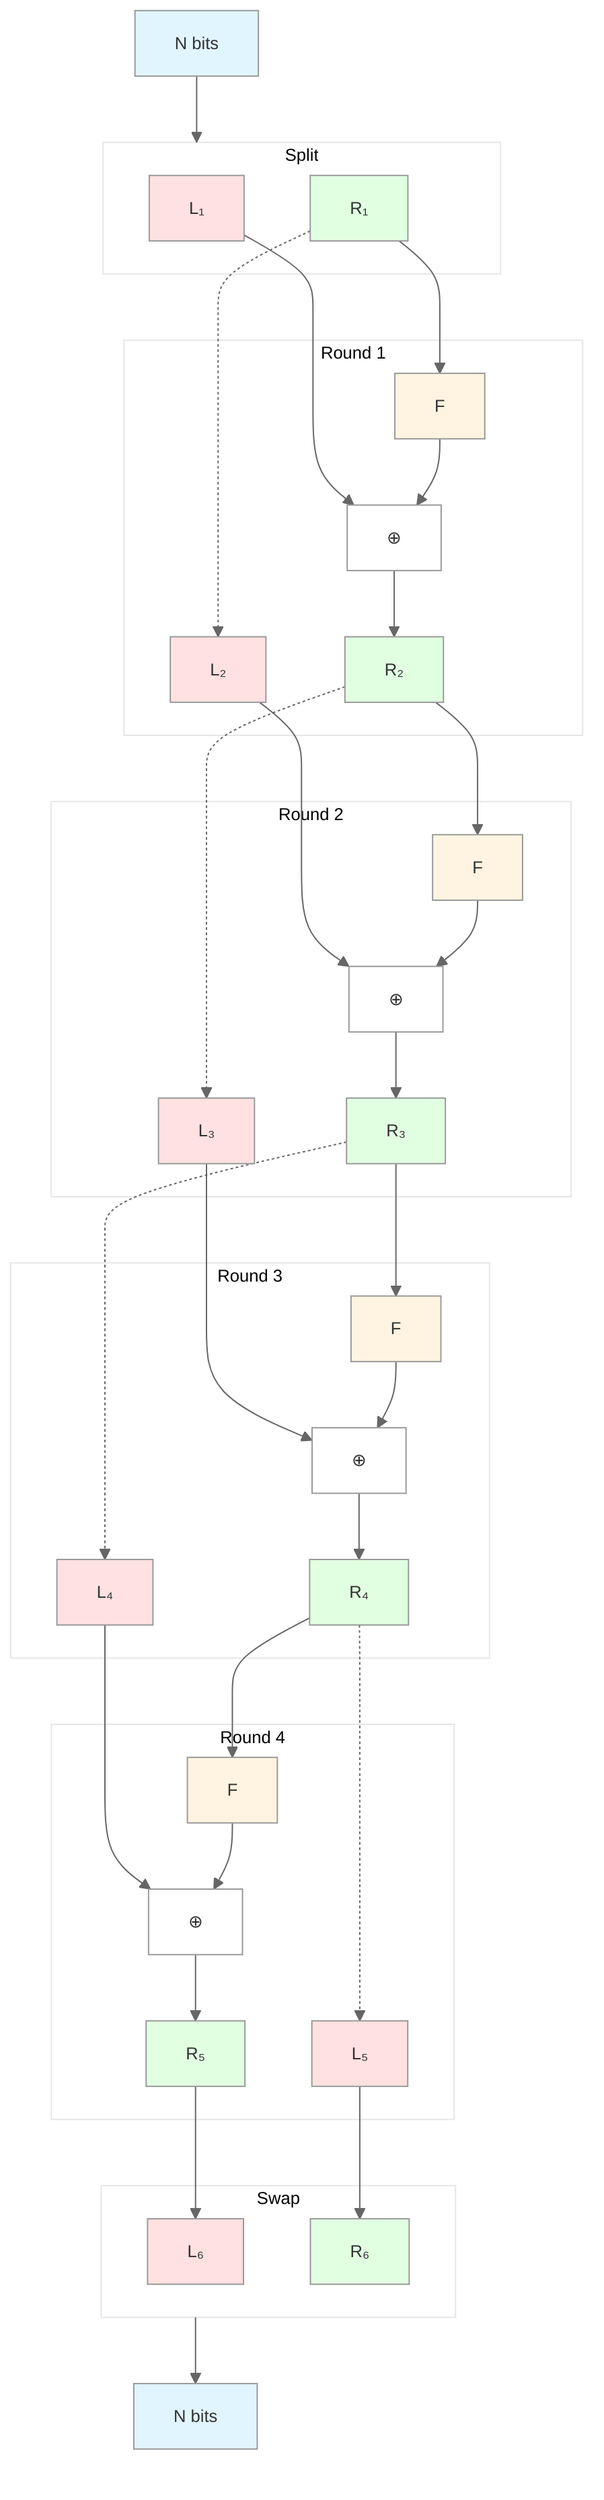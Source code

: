 %%{init: {'theme':'base', 'themeVariables': {'fontSize':'13px', 'fontFamily':'arial', 'primaryColor':'#fff', 'primaryBorderColor':'#999', 'lineColor':'#666', 'padding':'8'}}}%%
flowchart TB
    Input["N bits"]
    
    subgraph s1["Split"]
        L1["L₁"]
        R1["R₁"]
    end
    
    subgraph r1["Round 1"]
        direction LR
        XOR1["⊕"]
        F1["F"]
        L2["L₂"]
        R2["R₂"]
    end
    
    subgraph r2["Round 2"]
        direction LR
        XOR2["⊕"]
        F2["F"]
        L3["L₃"]
        R3["R₃"]
    end
    
    subgraph r3["Round 3"]
        direction LR
        XOR3["⊕"]
        F3["F"]
        L4["L₄"]
        R4["R₄"]
    end
    
    subgraph r4["Round 4"]
        direction LR
        XOR4["⊕"]
        F4["F"]
        L5["L₅"]
        R5["R₅"]
    end
    
    subgraph s2["Swap"]
        L6["L₆"]
        R6["R₆"]
    end
    
    Output["N bits"]
    
    Input --> s1
    
    L1 --> XOR1
    R1 --> F1
    R1 -.-> L2
    F1 --> XOR1
    XOR1 --> R2
    
    L2 --> XOR2
    R2 --> F2
    R2 -.-> L3
    F2 --> XOR2
    XOR2 --> R3
    
    L3 --> XOR3
    R3 --> F3
    R3 -.-> L4
    F3 --> XOR3
    XOR3 --> R4
    
    L4 --> XOR4
    R4 --> F4
    R4 -.-> L5
    F4 --> XOR4
    XOR4 --> R5
    
    L5 --> R6
    R5 --> L6
    
    s2 --> Output
    
    style Input fill:#e1f5ff
    style Output fill:#e1f5ff
    style L1 fill:#ffe1e1
    style R1 fill:#e1ffe1
    style L2 fill:#ffe1e1
    style R2 fill:#e1ffe1
    style L3 fill:#ffe1e1
    style R3 fill:#e1ffe1
    style L4 fill:#ffe1e1
    style R4 fill:#e1ffe1
    style L5 fill:#ffe1e1
    style R5 fill:#e1ffe1
    style L6 fill:#ffe1e1
    style R6 fill:#e1ffe1
    style F1 fill:#fff4e1
    style F2 fill:#fff4e1
    style F3 fill:#fff4e1
    style F4 fill:#fff4e1